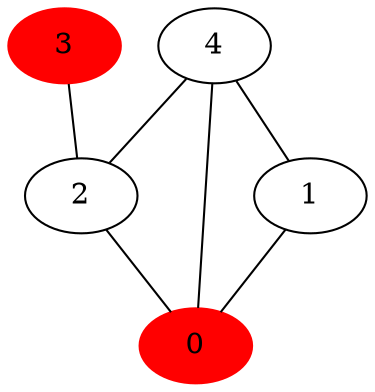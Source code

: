 Graph{
	3 [color=red, style=filled]
	0 [color=red, style=filled]

	3 -- {2 }
	4 -- {0 1 2 }
	2 -- {0 }
	1 -- {0 }
	0 -- {}
}
